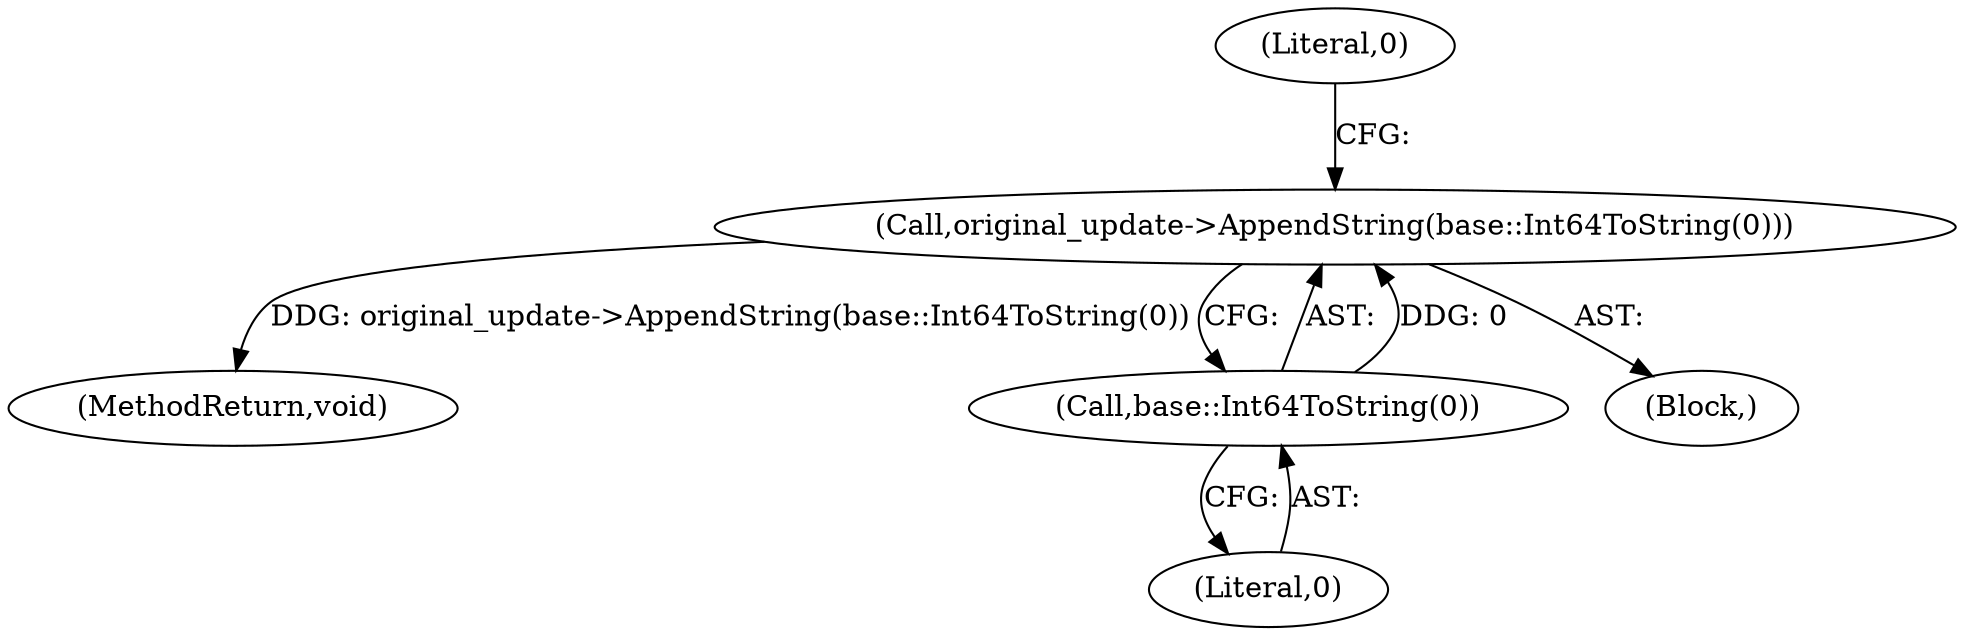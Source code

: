 digraph "1_Chrome_828eab2216a765dea92575c290421c115b8ad028_4@API" {
"1000149" [label="(Call,original_update->AppendString(base::Int64ToString(0)))"];
"1000150" [label="(Call,base::Int64ToString(0))"];
"1000161" [label="(MethodReturn,void)"];
"1000154" [label="(Literal,0)"];
"1000149" [label="(Call,original_update->AppendString(base::Int64ToString(0)))"];
"1000151" [label="(Literal,0)"];
"1000148" [label="(Block,)"];
"1000150" [label="(Call,base::Int64ToString(0))"];
"1000149" -> "1000148"  [label="AST: "];
"1000149" -> "1000150"  [label="CFG: "];
"1000150" -> "1000149"  [label="AST: "];
"1000154" -> "1000149"  [label="CFG: "];
"1000149" -> "1000161"  [label="DDG: original_update->AppendString(base::Int64ToString(0))"];
"1000150" -> "1000149"  [label="DDG: 0"];
"1000150" -> "1000151"  [label="CFG: "];
"1000151" -> "1000150"  [label="AST: "];
}
